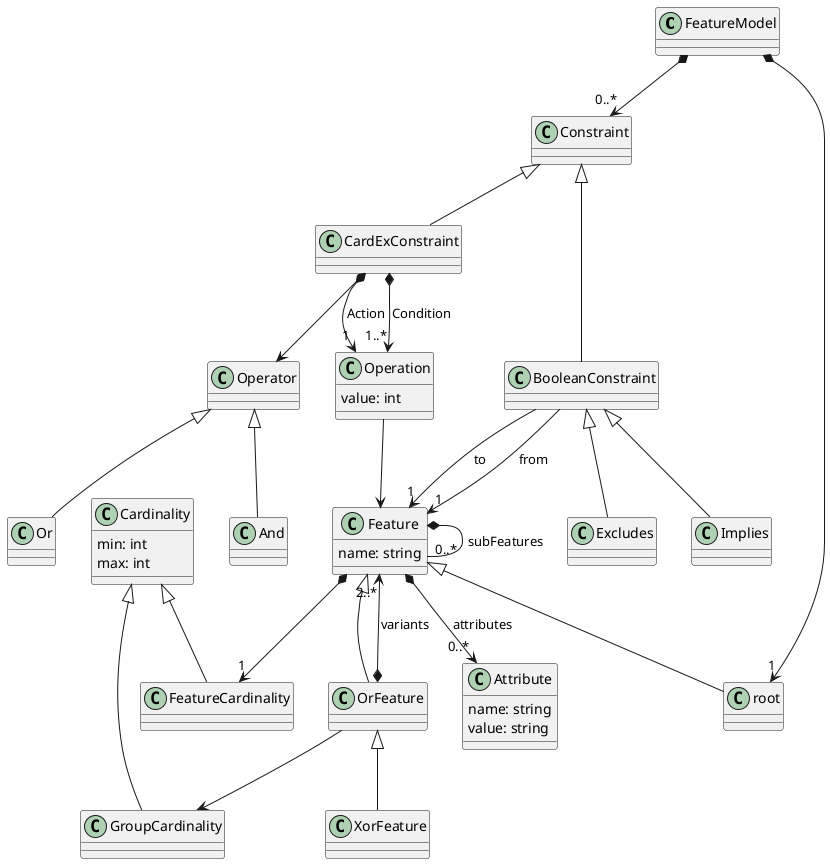 @startuml

FeatureModel *--> "1" root

Feature <|-- root
Feature *-- "0..*" Feature : subFeatures

class Feature {
name: string
}

Feature <|-- OrFeature
OrFeature <|-- XorFeature

class Cardinality {
min: int
max: int
}

Cardinality <|-- GroupCardinality
Cardinality <|-- FeatureCardinality

class Attribute {
name: string
value: string
}

Feature *--> "0..*" Attribute: attributes
Feature *--> "1" FeatureCardinality
OrFeature *--> "2..*" Feature : variants
OrFeature --> GroupCardinality

FeatureModel *--> "0..*" Constraint

Constraint <|-- BooleanConstraint
BooleanConstraint --> "1" Feature : from
BooleanConstraint --> "1" Feature : to
BooleanConstraint <|-- Implies
BooleanConstraint <|-- Excludes
Constraint <|-- CardExConstraint

CardExConstraint *--> "1" Operation : Action
CardExConstraint *--> "1..*" Operation : Condition

class Operation {
value: int
}

CardExConstraint *--> Operator
Operator <|-- And
Operator <|-- Or
Operation --> Feature

@enduml